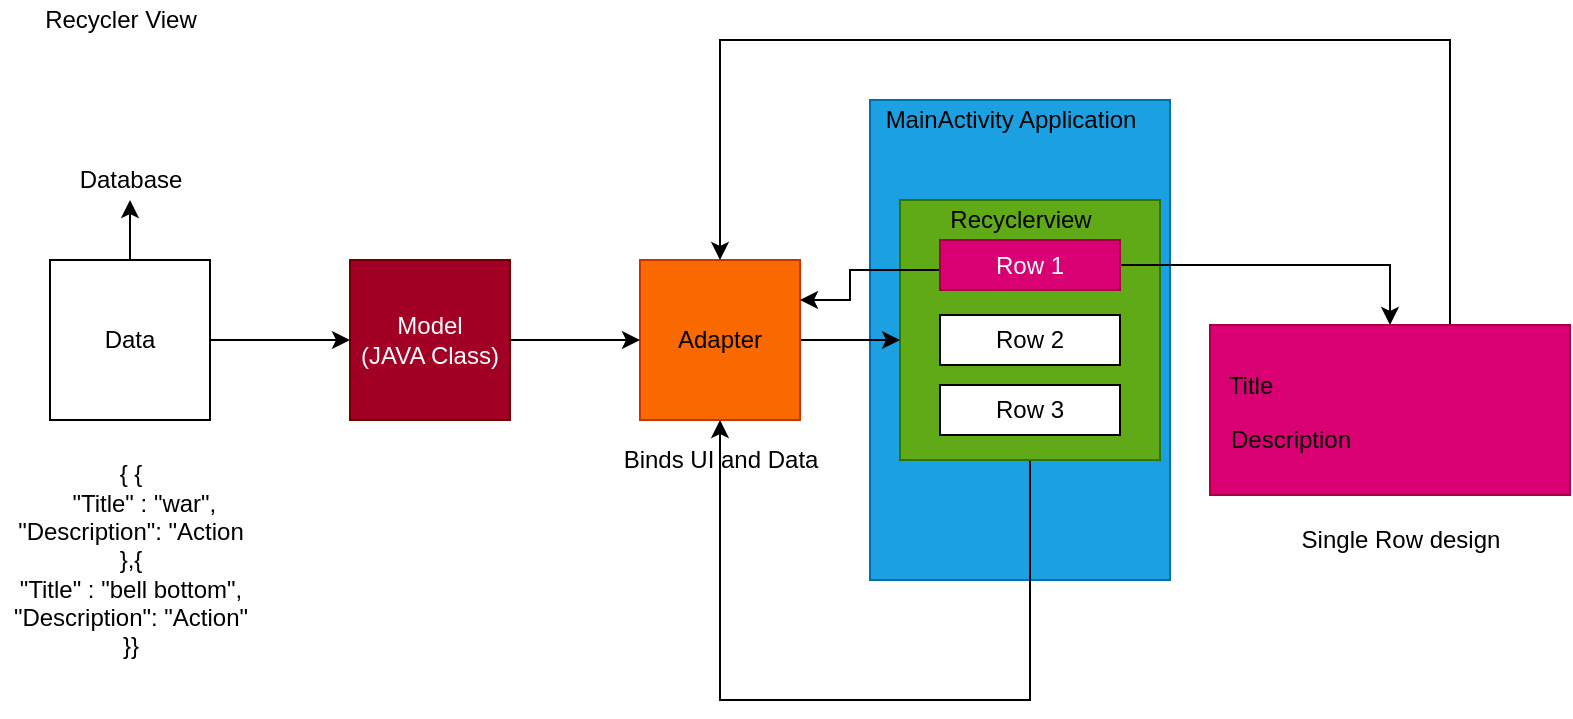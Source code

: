 <mxfile version="14.6.13" type="device"><diagram id="wdaor-8Wya_f7QkBuQL-" name="Page-1"><mxGraphModel dx="677" dy="388" grid="1" gridSize="10" guides="1" tooltips="1" connect="1" arrows="1" fold="1" page="1" pageScale="1" pageWidth="850" pageHeight="1100" math="0" shadow="0"><root><mxCell id="0"/><mxCell id="1" parent="0"/><mxCell id="cXLPQIeWqNP6uY1h0kM9-14" value="" style="rounded=0;whiteSpace=wrap;html=1;fillColor=#1ba1e2;strokeColor=#006EAF;fontColor=#ffffff;" parent="1" vertex="1"><mxGeometry x="500" y="340" width="150" height="240" as="geometry"/></mxCell><mxCell id="cXLPQIeWqNP6uY1h0kM9-10" style="edgeStyle=orthogonalEdgeStyle;rounded=0;orthogonalLoop=1;jettySize=auto;html=1;" parent="1" source="cXLPQIeWqNP6uY1h0kM9-1" target="cXLPQIeWqNP6uY1h0kM9-2" edge="1"><mxGeometry relative="1" as="geometry"><Array as="points"><mxPoint x="580" y="640"/><mxPoint x="425" y="640"/></Array></mxGeometry></mxCell><mxCell id="cXLPQIeWqNP6uY1h0kM9-1" value="" style="whiteSpace=wrap;html=1;aspect=fixed;fillColor=#60a917;strokeColor=#2D7600;fontColor=#ffffff;" parent="1" vertex="1"><mxGeometry x="515" y="390" width="130" height="130" as="geometry"/></mxCell><mxCell id="cXLPQIeWqNP6uY1h0kM9-9" value="" style="edgeStyle=orthogonalEdgeStyle;rounded=0;orthogonalLoop=1;jettySize=auto;html=1;" parent="1" source="cXLPQIeWqNP6uY1h0kM9-2" target="cXLPQIeWqNP6uY1h0kM9-1" edge="1"><mxGeometry relative="1" as="geometry"><Array as="points"><mxPoint x="500" y="460"/><mxPoint x="500" y="460"/></Array></mxGeometry></mxCell><mxCell id="cXLPQIeWqNP6uY1h0kM9-2" value="Adapter" style="whiteSpace=wrap;html=1;aspect=fixed;fillColor=#fa6800;strokeColor=#C73500;fontColor=#000000;" parent="1" vertex="1"><mxGeometry x="385" y="420" width="80" height="80" as="geometry"/></mxCell><mxCell id="cXLPQIeWqNP6uY1h0kM9-7" style="edgeStyle=orthogonalEdgeStyle;rounded=0;orthogonalLoop=1;jettySize=auto;html=1;entryX=0;entryY=0.5;entryDx=0;entryDy=0;" parent="1" source="cXLPQIeWqNP6uY1h0kM9-3" target="cXLPQIeWqNP6uY1h0kM9-2" edge="1"><mxGeometry relative="1" as="geometry"/></mxCell><mxCell id="cXLPQIeWqNP6uY1h0kM9-3" value="Model&lt;br&gt;(JAVA Class)" style="whiteSpace=wrap;html=1;aspect=fixed;fillColor=#a20025;strokeColor=#6F0000;fontColor=#ffffff;" parent="1" vertex="1"><mxGeometry x="240" y="420" width="80" height="80" as="geometry"/></mxCell><mxCell id="cXLPQIeWqNP6uY1h0kM9-5" style="edgeStyle=orthogonalEdgeStyle;rounded=0;orthogonalLoop=1;jettySize=auto;html=1;" parent="1" source="cXLPQIeWqNP6uY1h0kM9-4" target="cXLPQIeWqNP6uY1h0kM9-3" edge="1"><mxGeometry relative="1" as="geometry"/></mxCell><mxCell id="rIifIYAmqxD_-qh1FMJ6-2" style="edgeStyle=orthogonalEdgeStyle;rounded=0;orthogonalLoop=1;jettySize=auto;html=1;" edge="1" parent="1" source="cXLPQIeWqNP6uY1h0kM9-4" target="cXLPQIeWqNP6uY1h0kM9-11"><mxGeometry relative="1" as="geometry"/></mxCell><mxCell id="cXLPQIeWqNP6uY1h0kM9-4" value="Data" style="whiteSpace=wrap;html=1;aspect=fixed;" parent="1" vertex="1"><mxGeometry x="90" y="420" width="80" height="80" as="geometry"/></mxCell><mxCell id="cXLPQIeWqNP6uY1h0kM9-6" value="{ {&lt;br&gt;&amp;nbsp; &amp;nbsp; &quot;Title&quot; : &quot;war&quot;,&lt;br&gt;&quot;Description&quot;: &quot;Action&lt;br&gt;},{&lt;br&gt;&quot;Title&quot; : &quot;bell bottom&quot;,&lt;br&gt;&quot;Description&quot;: &quot;Action&quot;&lt;br&gt;}}" style="text;html=1;align=center;verticalAlign=middle;resizable=0;points=[];autosize=1;strokeColor=none;" parent="1" vertex="1"><mxGeometry x="65" y="520" width="130" height="100" as="geometry"/></mxCell><mxCell id="cXLPQIeWqNP6uY1h0kM9-8" value="Binds UI and Data" style="text;html=1;align=center;verticalAlign=middle;resizable=0;points=[];autosize=1;strokeColor=none;" parent="1" vertex="1"><mxGeometry x="370" y="510" width="110" height="20" as="geometry"/></mxCell><mxCell id="cXLPQIeWqNP6uY1h0kM9-11" value="Database" style="text;html=1;align=center;verticalAlign=middle;resizable=0;points=[];autosize=1;strokeColor=none;" parent="1" vertex="1"><mxGeometry x="95" y="370" width="70" height="20" as="geometry"/></mxCell><mxCell id="cXLPQIeWqNP6uY1h0kM9-15" value="MainActivity Application" style="text;html=1;align=center;verticalAlign=middle;resizable=0;points=[];autosize=1;strokeColor=none;" parent="1" vertex="1"><mxGeometry x="500" y="340" width="140" height="20" as="geometry"/></mxCell><mxCell id="cXLPQIeWqNP6uY1h0kM9-16" value="Recycler View" style="text;html=1;align=center;verticalAlign=middle;resizable=0;points=[];autosize=1;strokeColor=none;" parent="1" vertex="1"><mxGeometry x="80" y="290" width="90" height="20" as="geometry"/></mxCell><mxCell id="cXLPQIeWqNP6uY1h0kM9-21" style="edgeStyle=orthogonalEdgeStyle;rounded=0;orthogonalLoop=1;jettySize=auto;html=1;entryX=1;entryY=0.25;entryDx=0;entryDy=0;" parent="1" source="cXLPQIeWqNP6uY1h0kM9-18" target="cXLPQIeWqNP6uY1h0kM9-2" edge="1"><mxGeometry relative="1" as="geometry"><Array as="points"><mxPoint x="490" y="425"/><mxPoint x="490" y="440"/></Array></mxGeometry></mxCell><mxCell id="cXLPQIeWqNP6uY1h0kM9-22" style="edgeStyle=orthogonalEdgeStyle;rounded=0;orthogonalLoop=1;jettySize=auto;html=1;" parent="1" source="cXLPQIeWqNP6uY1h0kM9-18" target="cXLPQIeWqNP6uY1h0kM9-23" edge="1"><mxGeometry relative="1" as="geometry"><mxPoint x="680" y="425" as="targetPoint"/></mxGeometry></mxCell><mxCell id="cXLPQIeWqNP6uY1h0kM9-18" value="Row 1" style="rounded=0;whiteSpace=wrap;html=1;fillColor=#d80073;strokeColor=#A50040;fontColor=#ffffff;" parent="1" vertex="1"><mxGeometry x="535" y="410" width="90" height="25" as="geometry"/></mxCell><mxCell id="cXLPQIeWqNP6uY1h0kM9-19" value="Row 2" style="rounded=0;whiteSpace=wrap;html=1;" parent="1" vertex="1"><mxGeometry x="535" y="447.5" width="90" height="25" as="geometry"/></mxCell><mxCell id="cXLPQIeWqNP6uY1h0kM9-20" value="Row 3" style="rounded=0;whiteSpace=wrap;html=1;" parent="1" vertex="1"><mxGeometry x="535" y="482.5" width="90" height="25" as="geometry"/></mxCell><mxCell id="cXLPQIeWqNP6uY1h0kM9-26" style="edgeStyle=orthogonalEdgeStyle;rounded=0;orthogonalLoop=1;jettySize=auto;html=1;entryX=0.5;entryY=0;entryDx=0;entryDy=0;" parent="1" source="cXLPQIeWqNP6uY1h0kM9-23" target="cXLPQIeWqNP6uY1h0kM9-2" edge="1"><mxGeometry relative="1" as="geometry"><Array as="points"><mxPoint x="790" y="310"/><mxPoint x="425" y="310"/></Array></mxGeometry></mxCell><mxCell id="cXLPQIeWqNP6uY1h0kM9-23" value="" style="rounded=0;whiteSpace=wrap;html=1;fillColor=#d80073;strokeColor=#A50040;fontColor=#ffffff;" parent="1" vertex="1"><mxGeometry x="670" y="452.5" width="180" height="85" as="geometry"/></mxCell><mxCell id="cXLPQIeWqNP6uY1h0kM9-24" value="Title" style="text;html=1;align=center;verticalAlign=middle;resizable=0;points=[];autosize=1;strokeColor=none;" parent="1" vertex="1"><mxGeometry x="670" y="472.5" width="40" height="20" as="geometry"/></mxCell><mxCell id="cXLPQIeWqNP6uY1h0kM9-25" value="Description" style="text;html=1;align=center;verticalAlign=middle;resizable=0;points=[];autosize=1;strokeColor=none;" parent="1" vertex="1"><mxGeometry x="670" y="500" width="80" height="20" as="geometry"/></mxCell><mxCell id="cXLPQIeWqNP6uY1h0kM9-27" value="Single Row design" style="text;html=1;align=center;verticalAlign=middle;resizable=0;points=[];autosize=1;strokeColor=none;" parent="1" vertex="1"><mxGeometry x="710" y="550" width="110" height="20" as="geometry"/></mxCell><mxCell id="rIifIYAmqxD_-qh1FMJ6-1" value="Recyclerview" style="text;html=1;align=center;verticalAlign=middle;resizable=0;points=[];autosize=1;strokeColor=none;" vertex="1" parent="1"><mxGeometry x="530" y="390" width="90" height="20" as="geometry"/></mxCell></root></mxGraphModel></diagram></mxfile>